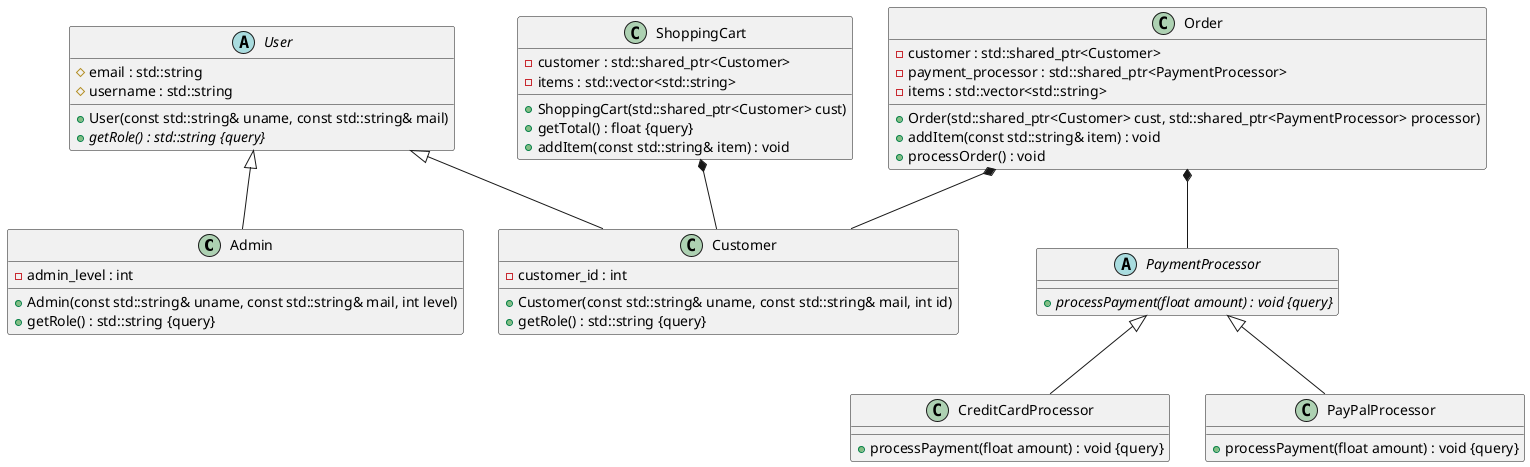 @startuml





/' Objects '/

class Admin {
	+Admin(const std::string& uname, const std::string& mail, int level)
	-admin_level : int
	+getRole() : std::string {query}
}


class CreditCardProcessor {
	+processPayment(float amount) : void {query}
}


class Customer {
	+Customer(const std::string& uname, const std::string& mail, int id)
	-customer_id : int
	+getRole() : std::string {query}
}


class Order {
	+Order(std::shared_ptr<Customer> cust, std::shared_ptr<PaymentProcessor> processor)
	-customer : std::shared_ptr<Customer>
	-payment_processor : std::shared_ptr<PaymentProcessor>
	-items : std::vector<std::string>
	+addItem(const std::string& item) : void
	+processOrder() : void
}


class PayPalProcessor {
	+processPayment(float amount) : void {query}
}


abstract class PaymentProcessor {
	+{abstract} processPayment(float amount) : void {query}
}


class ShoppingCart {
	+ShoppingCart(std::shared_ptr<Customer> cust)
	+getTotal() : float {query}
	-customer : std::shared_ptr<Customer>
	-items : std::vector<std::string>
	+addItem(const std::string& item) : void
}


abstract class User {
	+User(const std::string& uname, const std::string& mail)
	#email : std::string
	+{abstract} getRole() : std::string {query}
	#username : std::string
}





/' Inheritance relationships '/

PaymentProcessor <|-- CreditCardProcessor


PaymentProcessor <|-- PayPalProcessor


User <|-- Admin


User <|-- Customer





/' Aggregation relationships '/

Order *-- Customer


Order *-- PaymentProcessor


ShoppingCart *-- Customer






/' Nested objects '/



@enduml
